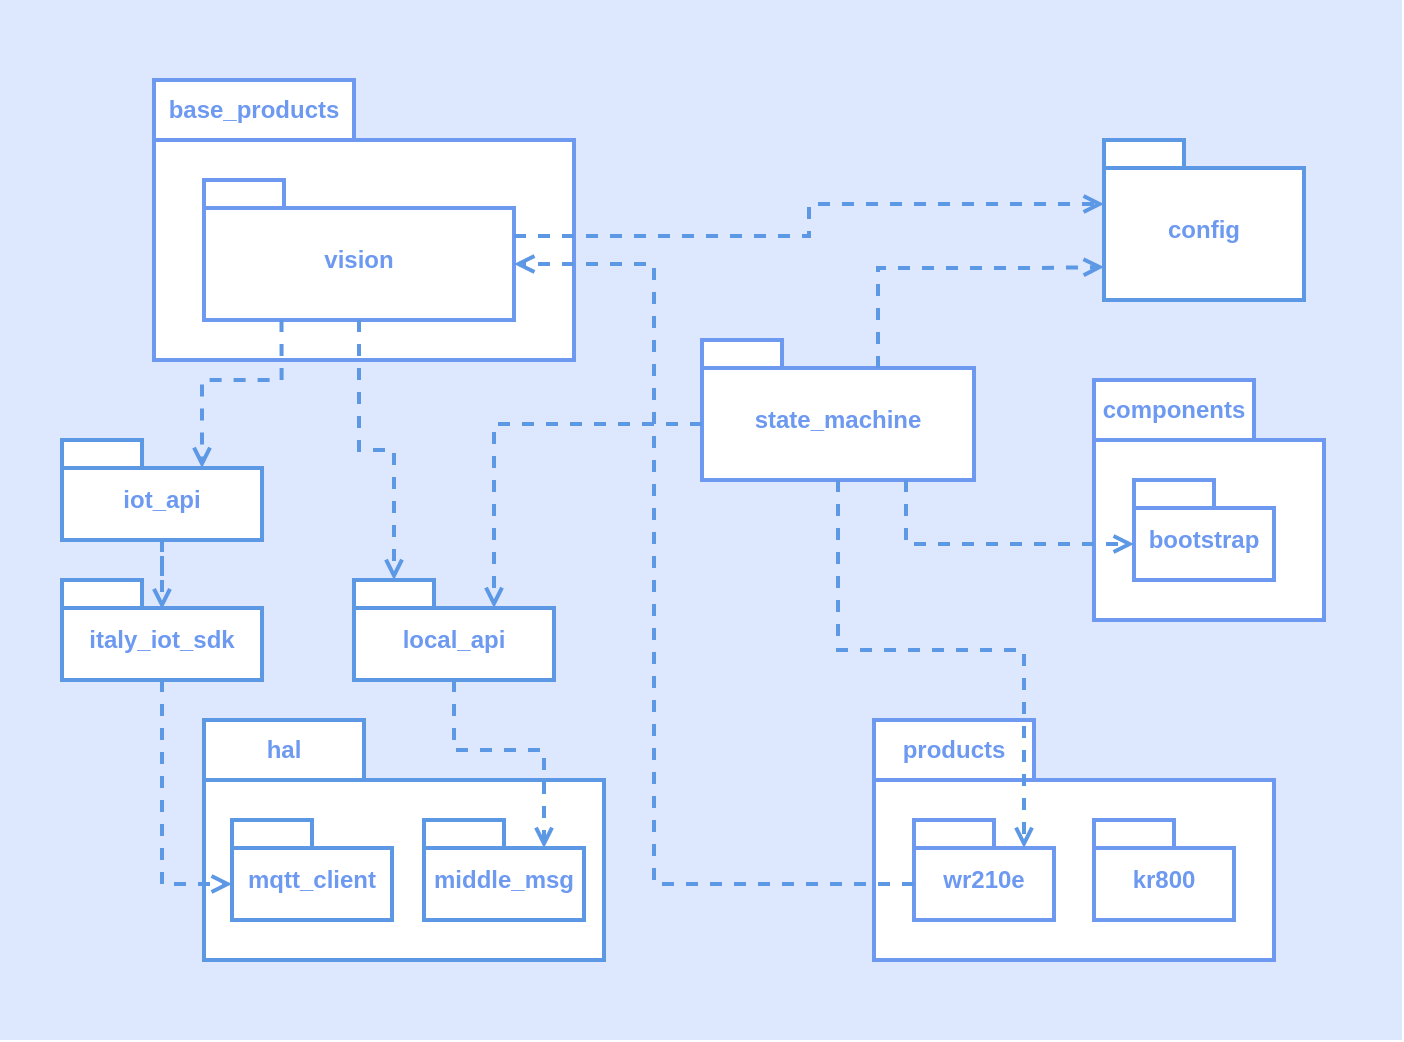 <mxfile version="22.1.17" type="github">
  <diagram id="C5RBs43oDa-KdzZeNtuy" name="Page-1">
    <mxGraphModel dx="1434" dy="746" grid="1" gridSize="10" guides="1" tooltips="1" connect="1" arrows="1" fold="1" page="1" pageScale="1" pageWidth="827" pageHeight="1169" math="0" shadow="0">
      <root>
        <mxCell id="WIyWlLk6GJQsqaUBKTNV-0" />
        <mxCell id="WIyWlLk6GJQsqaUBKTNV-1" parent="WIyWlLk6GJQsqaUBKTNV-0" />
        <mxCell id="JsssTWT-lbuTw5NgOQ8w-84" value="" style="rounded=0;whiteSpace=wrap;html=1;fillColor=#dde7fd;strokeColor=none;" vertex="1" parent="WIyWlLk6GJQsqaUBKTNV-1">
          <mxGeometry x="63" y="250" width="701" height="520" as="geometry" />
        </mxCell>
        <mxCell id="JsssTWT-lbuTw5NgOQ8w-8" value="" style="shape=folder;fontStyle=1;spacingTop=10;tabWidth=100;tabHeight=30;tabPosition=left;html=1;whiteSpace=wrap;strokeColor=#6d99f1;strokeWidth=2;fontColor=#6d99f1;" vertex="1" parent="WIyWlLk6GJQsqaUBKTNV-1">
          <mxGeometry x="140" y="290" width="210" height="140" as="geometry" />
        </mxCell>
        <mxCell id="JsssTWT-lbuTw5NgOQ8w-10" value="&lt;b&gt;base_products&lt;/b&gt;" style="text;html=1;strokeColor=#6d99f1;fillColor=none;align=center;verticalAlign=middle;whiteSpace=wrap;rounded=0;strokeWidth=2;fontColor=#6d99f1;" vertex="1" parent="WIyWlLk6GJQsqaUBKTNV-1">
          <mxGeometry x="140" y="290" width="100" height="30" as="geometry" />
        </mxCell>
        <mxCell id="JsssTWT-lbuTw5NgOQ8w-11" value="state_machine" style="shape=folder;fontStyle=1;spacingTop=10;tabWidth=40;tabHeight=14;tabPosition=left;html=1;whiteSpace=wrap;strokeColor=#6d99f1;strokeWidth=2;fontColor=#6d99f1;" vertex="1" parent="WIyWlLk6GJQsqaUBKTNV-1">
          <mxGeometry x="414" y="420" width="136" height="70" as="geometry" />
        </mxCell>
        <mxCell id="JsssTWT-lbuTw5NgOQ8w-12" value="vision" style="shape=folder;fontStyle=1;spacingTop=10;tabWidth=40;tabHeight=14;tabPosition=left;html=1;whiteSpace=wrap;strokeColor=#6d99f1;strokeWidth=2;fontColor=#6d99f1;" vertex="1" parent="WIyWlLk6GJQsqaUBKTNV-1">
          <mxGeometry x="165" y="340" width="155" height="70" as="geometry" />
        </mxCell>
        <mxCell id="JsssTWT-lbuTw5NgOQ8w-13" value="" style="shape=folder;fontStyle=1;spacingTop=10;tabWidth=80;tabHeight=30;tabPosition=left;html=1;whiteSpace=wrap;strokeColor=#6d99f1;strokeWidth=2;fontColor=#6d99f1;" vertex="1" parent="WIyWlLk6GJQsqaUBKTNV-1">
          <mxGeometry x="500" y="610" width="200" height="120" as="geometry" />
        </mxCell>
        <mxCell id="JsssTWT-lbuTw5NgOQ8w-14" value="&lt;b&gt;products&lt;/b&gt;" style="text;html=1;strokeColor=#6d99f1;fillColor=none;align=center;verticalAlign=middle;whiteSpace=wrap;rounded=0;strokeWidth=2;fontColor=#6d99f1;" vertex="1" parent="WIyWlLk6GJQsqaUBKTNV-1">
          <mxGeometry x="500" y="610" width="80" height="30" as="geometry" />
        </mxCell>
        <mxCell id="JsssTWT-lbuTw5NgOQ8w-15" value="wr210e" style="shape=folder;fontStyle=1;spacingTop=10;tabWidth=40;tabHeight=14;tabPosition=left;html=1;whiteSpace=wrap;strokeColor=#6d99f1;strokeWidth=2;fontColor=#6d99f1;" vertex="1" parent="WIyWlLk6GJQsqaUBKTNV-1">
          <mxGeometry x="520" y="660" width="70" height="50" as="geometry" />
        </mxCell>
        <mxCell id="JsssTWT-lbuTw5NgOQ8w-16" value="kr800" style="shape=folder;fontStyle=1;spacingTop=10;tabWidth=40;tabHeight=14;tabPosition=left;html=1;whiteSpace=wrap;strokeColor=#6d99f1;strokeWidth=2;fontColor=#6d99f1;" vertex="1" parent="WIyWlLk6GJQsqaUBKTNV-1">
          <mxGeometry x="610" y="660" width="70" height="50" as="geometry" />
        </mxCell>
        <mxCell id="JsssTWT-lbuTw5NgOQ8w-17" value="italy_iot_sdk" style="shape=folder;fontStyle=1;spacingTop=10;tabWidth=40;tabHeight=14;tabPosition=left;html=1;whiteSpace=wrap;strokeColor=#5d98e5;strokeWidth=2;fontColor=#6d99f1;" vertex="1" parent="WIyWlLk6GJQsqaUBKTNV-1">
          <mxGeometry x="94" y="540" width="100" height="50" as="geometry" />
        </mxCell>
        <mxCell id="JsssTWT-lbuTw5NgOQ8w-18" value="iot_api" style="shape=folder;fontStyle=1;spacingTop=10;tabWidth=40;tabHeight=14;tabPosition=left;html=1;whiteSpace=wrap;strokeColor=#5d98e5;strokeWidth=2;fontColor=#6d99f1;" vertex="1" parent="WIyWlLk6GJQsqaUBKTNV-1">
          <mxGeometry x="94" y="470" width="100" height="50" as="geometry" />
        </mxCell>
        <mxCell id="JsssTWT-lbuTw5NgOQ8w-19" value="local_api" style="shape=folder;fontStyle=1;spacingTop=10;tabWidth=40;tabHeight=14;tabPosition=left;html=1;whiteSpace=wrap;strokeColor=#5d98e5;strokeWidth=2;fontColor=#6d99f1;" vertex="1" parent="WIyWlLk6GJQsqaUBKTNV-1">
          <mxGeometry x="240" y="540" width="100" height="50" as="geometry" />
        </mxCell>
        <mxCell id="JsssTWT-lbuTw5NgOQ8w-24" value="" style="shape=folder;fontStyle=1;spacingTop=10;tabWidth=80;tabHeight=30;tabPosition=left;html=1;whiteSpace=wrap;strokeColor=#5d98e5;strokeWidth=2;fontColor=#6d99f1;" vertex="1" parent="WIyWlLk6GJQsqaUBKTNV-1">
          <mxGeometry x="165" y="610" width="200" height="120" as="geometry" />
        </mxCell>
        <mxCell id="JsssTWT-lbuTw5NgOQ8w-25" value="&lt;b&gt;hal&lt;/b&gt;" style="text;html=1;strokeColor=#5d98e5;fillColor=none;align=center;verticalAlign=middle;whiteSpace=wrap;rounded=0;strokeWidth=2;fontColor=#6d99f1;" vertex="1" parent="WIyWlLk6GJQsqaUBKTNV-1">
          <mxGeometry x="165" y="610" width="80" height="30" as="geometry" />
        </mxCell>
        <mxCell id="JsssTWT-lbuTw5NgOQ8w-26" value="mqtt_client" style="shape=folder;fontStyle=1;spacingTop=10;tabWidth=40;tabHeight=14;tabPosition=left;html=1;whiteSpace=wrap;strokeColor=#5d98e5;strokeWidth=2;fontColor=#6d99f1;" vertex="1" parent="WIyWlLk6GJQsqaUBKTNV-1">
          <mxGeometry x="179" y="660" width="80" height="50" as="geometry" />
        </mxCell>
        <mxCell id="JsssTWT-lbuTw5NgOQ8w-27" value="middle_msg" style="shape=folder;fontStyle=1;spacingTop=10;tabWidth=40;tabHeight=14;tabPosition=left;html=1;whiteSpace=wrap;strokeColor=#5d98e5;strokeWidth=2;fontColor=#6d99f1;" vertex="1" parent="WIyWlLk6GJQsqaUBKTNV-1">
          <mxGeometry x="275" y="660" width="80" height="50" as="geometry" />
        </mxCell>
        <mxCell id="JsssTWT-lbuTw5NgOQ8w-29" style="edgeStyle=orthogonalEdgeStyle;rounded=0;orthogonalLoop=1;jettySize=auto;html=1;entryX=0.5;entryY=0.293;entryDx=0;entryDy=0;entryPerimeter=0;endArrow=open;endFill=0;strokeColor=#5d98e5;strokeWidth=2;fontColor=#6d99f1;dashed=1;" edge="1" parent="WIyWlLk6GJQsqaUBKTNV-1" source="JsssTWT-lbuTw5NgOQ8w-18" target="JsssTWT-lbuTw5NgOQ8w-17">
          <mxGeometry relative="1" as="geometry" />
        </mxCell>
        <mxCell id="JsssTWT-lbuTw5NgOQ8w-30" style="edgeStyle=orthogonalEdgeStyle;rounded=0;orthogonalLoop=1;jettySize=auto;html=1;entryX=0;entryY=0;entryDx=60;entryDy=14;entryPerimeter=0;endArrow=open;endFill=0;strokeColor=#5d98e5;strokeWidth=2;fontColor=#6d99f1;dashed=1;" edge="1" parent="WIyWlLk6GJQsqaUBKTNV-1" source="JsssTWT-lbuTw5NgOQ8w-19" target="JsssTWT-lbuTw5NgOQ8w-27">
          <mxGeometry relative="1" as="geometry" />
        </mxCell>
        <mxCell id="JsssTWT-lbuTw5NgOQ8w-52" value="" style="shape=folder;fontStyle=1;spacingTop=10;tabWidth=80;tabHeight=30;tabPosition=left;html=1;whiteSpace=wrap;strokeColor=#6d99f1;strokeWidth=2;fontColor=#6d99f1;" vertex="1" parent="WIyWlLk6GJQsqaUBKTNV-1">
          <mxGeometry x="610" y="440" width="115" height="120" as="geometry" />
        </mxCell>
        <mxCell id="JsssTWT-lbuTw5NgOQ8w-53" value="&lt;b&gt;components&lt;/b&gt;" style="text;html=1;strokeColor=#6d99f1;fillColor=none;align=center;verticalAlign=middle;whiteSpace=wrap;rounded=0;strokeWidth=2;fontColor=#6d99f1;" vertex="1" parent="WIyWlLk6GJQsqaUBKTNV-1">
          <mxGeometry x="610" y="440" width="80" height="30" as="geometry" />
        </mxCell>
        <mxCell id="JsssTWT-lbuTw5NgOQ8w-54" value="bootstrap" style="shape=folder;fontStyle=1;spacingTop=10;tabWidth=40;tabHeight=14;tabPosition=left;html=1;whiteSpace=wrap;strokeColor=#6d99f1;strokeWidth=2;fontColor=#6d99f1;" vertex="1" parent="WIyWlLk6GJQsqaUBKTNV-1">
          <mxGeometry x="630" y="490" width="70" height="50" as="geometry" />
        </mxCell>
        <mxCell id="JsssTWT-lbuTw5NgOQ8w-56" value="config" style="shape=folder;fontStyle=1;spacingTop=10;tabWidth=40;tabHeight=14;tabPosition=left;html=1;whiteSpace=wrap;strokeColor=#5d98e5;strokeWidth=2;fontColor=#6d99f1;" vertex="1" parent="WIyWlLk6GJQsqaUBKTNV-1">
          <mxGeometry x="615" y="320" width="100" height="80" as="geometry" />
        </mxCell>
        <mxCell id="JsssTWT-lbuTw5NgOQ8w-57" style="edgeStyle=orthogonalEdgeStyle;rounded=0;orthogonalLoop=1;jettySize=auto;html=1;exitX=0.25;exitY=1;exitDx=0;exitDy=0;exitPerimeter=0;entryX=0;entryY=0;entryDx=70;entryDy=14;entryPerimeter=0;strokeWidth=2;endArrow=open;strokeColor=#5d98e5;fontColor=#6d99f1;endFill=0;dashed=1;" edge="1" parent="WIyWlLk6GJQsqaUBKTNV-1" source="JsssTWT-lbuTw5NgOQ8w-12" target="JsssTWT-lbuTw5NgOQ8w-18">
          <mxGeometry relative="1" as="geometry" />
        </mxCell>
        <mxCell id="JsssTWT-lbuTw5NgOQ8w-63" style="edgeStyle=orthogonalEdgeStyle;rounded=0;orthogonalLoop=1;jettySize=auto;html=1;exitX=0.5;exitY=1;exitDx=0;exitDy=0;exitPerimeter=0;entryX=0;entryY=0;entryDx=20;entryDy=0;entryPerimeter=0;strokeWidth=2;endArrow=open;strokeColor=#5d98e5;fontColor=#6d99f1;endFill=0;dashed=1;" edge="1" parent="WIyWlLk6GJQsqaUBKTNV-1" source="JsssTWT-lbuTw5NgOQ8w-12" target="JsssTWT-lbuTw5NgOQ8w-19">
          <mxGeometry relative="1" as="geometry" />
        </mxCell>
        <mxCell id="JsssTWT-lbuTw5NgOQ8w-65" style="edgeStyle=orthogonalEdgeStyle;rounded=0;orthogonalLoop=1;jettySize=auto;html=1;entryX=0;entryY=0;entryDx=0;entryDy=32;entryPerimeter=0;strokeWidth=2;endArrow=open;strokeColor=#5d98e5;fontColor=#6d99f1;endFill=0;dashed=1;" edge="1" parent="WIyWlLk6GJQsqaUBKTNV-1" source="JsssTWT-lbuTw5NgOQ8w-17" target="JsssTWT-lbuTw5NgOQ8w-26">
          <mxGeometry relative="1" as="geometry" />
        </mxCell>
        <mxCell id="JsssTWT-lbuTw5NgOQ8w-86" style="edgeStyle=orthogonalEdgeStyle;rounded=0;orthogonalLoop=1;jettySize=auto;html=1;exitX=0;exitY=0;exitDx=0;exitDy=42;exitPerimeter=0;entryX=0;entryY=0;entryDx=70;entryDy=14;entryPerimeter=0;endArrow=open;strokeColor=#5d98e5;fontColor=#6d99f1;strokeWidth=2;endFill=0;dashed=1;" edge="1" parent="WIyWlLk6GJQsqaUBKTNV-1" source="JsssTWT-lbuTw5NgOQ8w-11" target="JsssTWT-lbuTw5NgOQ8w-19">
          <mxGeometry relative="1" as="geometry" />
        </mxCell>
        <mxCell id="JsssTWT-lbuTw5NgOQ8w-87" style="edgeStyle=orthogonalEdgeStyle;rounded=0;orthogonalLoop=1;jettySize=auto;html=1;exitX=0.5;exitY=1;exitDx=0;exitDy=0;exitPerimeter=0;entryX=0;entryY=0;entryDx=55;entryDy=14;entryPerimeter=0;endArrow=open;strokeColor=#5d98e5;fontColor=#6d99f1;strokeWidth=2;endFill=0;dashed=1;" edge="1" parent="WIyWlLk6GJQsqaUBKTNV-1" source="JsssTWT-lbuTw5NgOQ8w-11" target="JsssTWT-lbuTw5NgOQ8w-15">
          <mxGeometry relative="1" as="geometry" />
        </mxCell>
        <mxCell id="JsssTWT-lbuTw5NgOQ8w-88" style="edgeStyle=orthogonalEdgeStyle;rounded=0;orthogonalLoop=1;jettySize=auto;html=1;exitX=0.75;exitY=1;exitDx=0;exitDy=0;exitPerimeter=0;entryX=0;entryY=0;entryDx=0;entryDy=32;entryPerimeter=0;endArrow=open;strokeColor=#5d98e5;fontColor=#6d99f1;strokeWidth=2;endFill=0;dashed=1;" edge="1" parent="WIyWlLk6GJQsqaUBKTNV-1" source="JsssTWT-lbuTw5NgOQ8w-11" target="JsssTWT-lbuTw5NgOQ8w-54">
          <mxGeometry relative="1" as="geometry" />
        </mxCell>
        <mxCell id="JsssTWT-lbuTw5NgOQ8w-92" style="edgeStyle=orthogonalEdgeStyle;rounded=0;orthogonalLoop=1;jettySize=auto;html=1;exitX=0;exitY=0;exitDx=0;exitDy=32;exitPerimeter=0;entryX=0;entryY=0;entryDx=155;entryDy=42;entryPerimeter=0;endArrow=open;strokeColor=#5d98e5;fontColor=#6d99f1;strokeWidth=2;endFill=0;dashed=1;" edge="1" parent="WIyWlLk6GJQsqaUBKTNV-1" source="JsssTWT-lbuTw5NgOQ8w-15" target="JsssTWT-lbuTw5NgOQ8w-12">
          <mxGeometry relative="1" as="geometry">
            <Array as="points">
              <mxPoint x="390" y="692" />
              <mxPoint x="390" y="382" />
            </Array>
          </mxGeometry>
        </mxCell>
        <mxCell id="JsssTWT-lbuTw5NgOQ8w-93" style="edgeStyle=orthogonalEdgeStyle;rounded=0;orthogonalLoop=1;jettySize=auto;html=1;exitX=0;exitY=0;exitDx=155;exitDy=28;exitPerimeter=0;entryX=0;entryY=0;entryDx=0;entryDy=32;entryPerimeter=0;endArrow=open;strokeColor=#5d98e5;fontColor=#6d99f1;strokeWidth=2;endFill=0;dashed=1;" edge="1" parent="WIyWlLk6GJQsqaUBKTNV-1" source="JsssTWT-lbuTw5NgOQ8w-12" target="JsssTWT-lbuTw5NgOQ8w-56">
          <mxGeometry relative="1" as="geometry" />
        </mxCell>
        <mxCell id="JsssTWT-lbuTw5NgOQ8w-96" style="edgeStyle=orthogonalEdgeStyle;rounded=0;orthogonalLoop=1;jettySize=auto;html=1;exitX=0;exitY=0;exitDx=88;exitDy=14;exitPerimeter=0;entryX=0;entryY=0;entryDx=0;entryDy=63.5;entryPerimeter=0;endArrow=open;strokeColor=#5d98e5;fontColor=#6d99f1;strokeWidth=2;endFill=0;dashed=1;" edge="1" parent="WIyWlLk6GJQsqaUBKTNV-1" source="JsssTWT-lbuTw5NgOQ8w-11" target="JsssTWT-lbuTw5NgOQ8w-56">
          <mxGeometry relative="1" as="geometry">
            <Array as="points">
              <mxPoint x="502" y="384" />
              <mxPoint x="583" y="384" />
            </Array>
          </mxGeometry>
        </mxCell>
      </root>
    </mxGraphModel>
  </diagram>
</mxfile>
